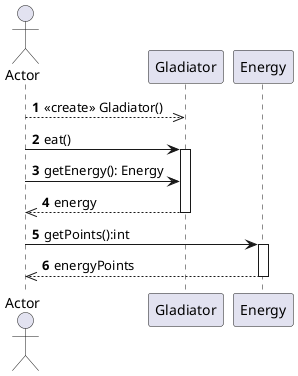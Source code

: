 @startuml
autonumber
actor Actor
Actor -->> Gladiator: <<create>> Gladiator()
Actor -> Gladiator: eat()
activate Gladiator
Actor -> Gladiator: getEnergy(): Energy
Gladiator -->> Actor: energy
deactivate Gladiator
Actor -> Energy: getPoints():int
activate Energy
Energy -->> Actor: energyPoints
deactivate Energy
@enduml
